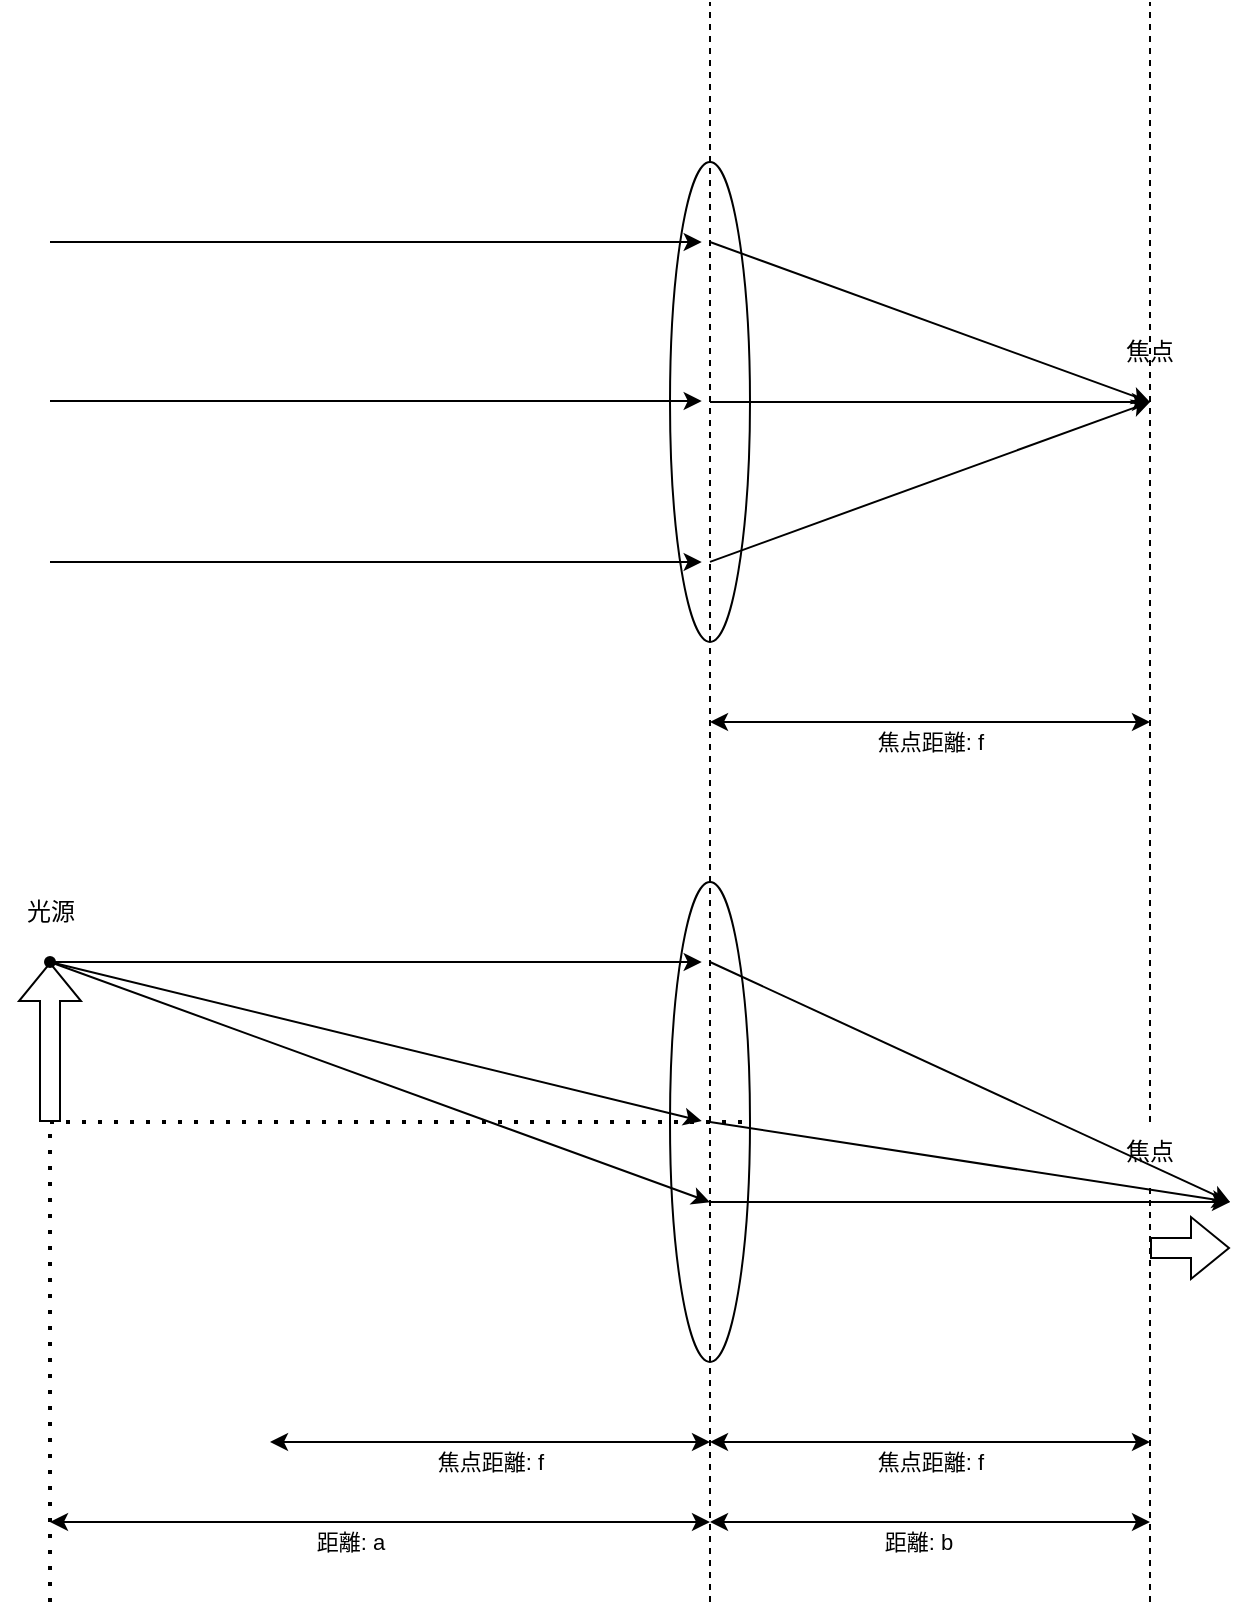 <mxfile version="24.7.17">
  <diagram name="ページ1" id="jfSR7b8Io87XvGa51qNq">
    <mxGraphModel dx="954" dy="622" grid="1" gridSize="10" guides="1" tooltips="1" connect="1" arrows="1" fold="1" page="1" pageScale="1" pageWidth="827" pageHeight="1169" math="0" shadow="0">
      <root>
        <mxCell id="0" />
        <mxCell id="1" parent="0" />
        <mxCell id="CxT9KoslfKU7W_g5vNrx-1" value="" style="ellipse;whiteSpace=wrap;html=1;" vertex="1" parent="1">
          <mxGeometry x="400" y="160" width="40" height="240" as="geometry" />
        </mxCell>
        <mxCell id="CxT9KoslfKU7W_g5vNrx-2" value="" style="endArrow=classic;html=1;rounded=0;entryX=0;entryY=0;entryDx=0;entryDy=0;" edge="1" parent="1">
          <mxGeometry width="50" height="50" relative="1" as="geometry">
            <mxPoint x="90" y="200" as="sourcePoint" />
            <mxPoint x="415.858" y="199.997" as="targetPoint" />
          </mxGeometry>
        </mxCell>
        <mxCell id="CxT9KoslfKU7W_g5vNrx-3" value="" style="endArrow=classic;html=1;rounded=0;entryX=0;entryY=0;entryDx=0;entryDy=0;" edge="1" parent="1">
          <mxGeometry width="50" height="50" relative="1" as="geometry">
            <mxPoint x="90" y="279.5" as="sourcePoint" />
            <mxPoint x="415.858" y="279.497" as="targetPoint" />
          </mxGeometry>
        </mxCell>
        <mxCell id="CxT9KoslfKU7W_g5vNrx-4" value="" style="endArrow=classic;html=1;rounded=0;entryX=0;entryY=0;entryDx=0;entryDy=0;" edge="1" parent="1">
          <mxGeometry width="50" height="50" relative="1" as="geometry">
            <mxPoint x="90" y="360" as="sourcePoint" />
            <mxPoint x="415.858" y="359.997" as="targetPoint" />
          </mxGeometry>
        </mxCell>
        <mxCell id="CxT9KoslfKU7W_g5vNrx-5" value="" style="endArrow=classic;html=1;rounded=0;" edge="1" parent="1">
          <mxGeometry width="50" height="50" relative="1" as="geometry">
            <mxPoint x="420" y="200" as="sourcePoint" />
            <mxPoint x="640" y="280" as="targetPoint" />
          </mxGeometry>
        </mxCell>
        <mxCell id="CxT9KoslfKU7W_g5vNrx-6" value="" style="endArrow=classic;html=1;rounded=0;exitX=0.5;exitY=0.833;exitDx=0;exitDy=0;exitPerimeter=0;" edge="1" parent="1" source="CxT9KoslfKU7W_g5vNrx-1">
          <mxGeometry width="50" height="50" relative="1" as="geometry">
            <mxPoint x="430" y="210" as="sourcePoint" />
            <mxPoint x="640" y="280" as="targetPoint" />
          </mxGeometry>
        </mxCell>
        <mxCell id="CxT9KoslfKU7W_g5vNrx-8" value="焦点" style="text;html=1;align=center;verticalAlign=middle;whiteSpace=wrap;rounded=0;" vertex="1" parent="1">
          <mxGeometry x="610" y="240" width="60" height="30" as="geometry" />
        </mxCell>
        <mxCell id="CxT9KoslfKU7W_g5vNrx-7" value="" style="endArrow=classic;html=1;rounded=0;exitX=0.5;exitY=0.5;exitDx=0;exitDy=0;exitPerimeter=0;" edge="1" parent="1" source="CxT9KoslfKU7W_g5vNrx-1">
          <mxGeometry width="50" height="50" relative="1" as="geometry">
            <mxPoint x="430" y="210" as="sourcePoint" />
            <mxPoint x="640" y="280" as="targetPoint" />
          </mxGeometry>
        </mxCell>
        <mxCell id="CxT9KoslfKU7W_g5vNrx-10" value="" style="endArrow=classic;startArrow=classic;html=1;rounded=0;" edge="1" parent="1">
          <mxGeometry width="50" height="50" relative="1" as="geometry">
            <mxPoint x="420" y="440" as="sourcePoint" />
            <mxPoint x="640" y="440" as="targetPoint" />
          </mxGeometry>
        </mxCell>
        <mxCell id="CxT9KoslfKU7W_g5vNrx-12" value="焦点距離: f" style="edgeLabel;html=1;align=center;verticalAlign=middle;resizable=0;points=[];" vertex="1" connectable="0" parent="CxT9KoslfKU7W_g5vNrx-10">
          <mxGeometry x="0.118" y="-4" relative="1" as="geometry">
            <mxPoint x="-13" y="6" as="offset" />
          </mxGeometry>
        </mxCell>
        <mxCell id="CxT9KoslfKU7W_g5vNrx-13" value="" style="ellipse;whiteSpace=wrap;html=1;" vertex="1" parent="1">
          <mxGeometry x="400" y="520" width="40" height="240" as="geometry" />
        </mxCell>
        <mxCell id="CxT9KoslfKU7W_g5vNrx-11" value="" style="endArrow=none;dashed=1;html=1;rounded=0;" edge="1" parent="1" source="CxT9KoslfKU7W_g5vNrx-19">
          <mxGeometry width="50" height="50" relative="1" as="geometry">
            <mxPoint x="640" y="880" as="sourcePoint" />
            <mxPoint x="640" y="80" as="targetPoint" />
          </mxGeometry>
        </mxCell>
        <mxCell id="CxT9KoslfKU7W_g5vNrx-14" value="" style="endArrow=classic;html=1;rounded=0;entryX=0;entryY=0;entryDx=0;entryDy=0;" edge="1" parent="1">
          <mxGeometry width="50" height="50" relative="1" as="geometry">
            <mxPoint x="90" y="560" as="sourcePoint" />
            <mxPoint x="415.858" y="559.997" as="targetPoint" />
          </mxGeometry>
        </mxCell>
        <mxCell id="CxT9KoslfKU7W_g5vNrx-15" value="" style="endArrow=classic;html=1;rounded=0;entryX=0;entryY=0;entryDx=0;entryDy=0;" edge="1" parent="1" source="CxT9KoslfKU7W_g5vNrx-22">
          <mxGeometry width="50" height="50" relative="1" as="geometry">
            <mxPoint x="90" y="639.5" as="sourcePoint" />
            <mxPoint x="415.858" y="639.497" as="targetPoint" />
          </mxGeometry>
        </mxCell>
        <mxCell id="CxT9KoslfKU7W_g5vNrx-16" value="" style="endArrow=classic;html=1;rounded=0;entryX=0.5;entryY=0.667;entryDx=0;entryDy=0;entryPerimeter=0;" edge="1" parent="1" source="CxT9KoslfKU7W_g5vNrx-22" target="CxT9KoslfKU7W_g5vNrx-13">
          <mxGeometry width="50" height="50" relative="1" as="geometry">
            <mxPoint x="90" y="720" as="sourcePoint" />
            <mxPoint x="415.858" y="719.997" as="targetPoint" />
          </mxGeometry>
        </mxCell>
        <mxCell id="CxT9KoslfKU7W_g5vNrx-17" value="" style="endArrow=classic;html=1;rounded=0;" edge="1" parent="1">
          <mxGeometry width="50" height="50" relative="1" as="geometry">
            <mxPoint x="420" y="560" as="sourcePoint" />
            <mxPoint x="680" y="680" as="targetPoint" />
          </mxGeometry>
        </mxCell>
        <mxCell id="CxT9KoslfKU7W_g5vNrx-18" value="" style="endArrow=classic;html=1;rounded=0;" edge="1" parent="1">
          <mxGeometry width="50" height="50" relative="1" as="geometry">
            <mxPoint x="420" y="680" as="sourcePoint" />
            <mxPoint x="680" y="680" as="targetPoint" />
          </mxGeometry>
        </mxCell>
        <mxCell id="CxT9KoslfKU7W_g5vNrx-20" value="" style="endArrow=classic;html=1;rounded=0;exitX=0.5;exitY=0.5;exitDx=0;exitDy=0;exitPerimeter=0;" edge="1" parent="1" source="CxT9KoslfKU7W_g5vNrx-13">
          <mxGeometry width="50" height="50" relative="1" as="geometry">
            <mxPoint x="430" y="570" as="sourcePoint" />
            <mxPoint x="680" y="680" as="targetPoint" />
          </mxGeometry>
        </mxCell>
        <mxCell id="CxT9KoslfKU7W_g5vNrx-22" value="" style="shape=waypoint;sketch=0;fillStyle=solid;size=6;pointerEvents=1;points=[];fillColor=none;resizable=0;rotatable=0;perimeter=centerPerimeter;snapToPoint=1;" vertex="1" parent="1">
          <mxGeometry x="80" y="550" width="20" height="20" as="geometry" />
        </mxCell>
        <mxCell id="CxT9KoslfKU7W_g5vNrx-24" value="" style="endArrow=classic;startArrow=classic;html=1;rounded=0;" edge="1" parent="1">
          <mxGeometry width="50" height="50" relative="1" as="geometry">
            <mxPoint x="420" y="800" as="sourcePoint" />
            <mxPoint x="640" y="800" as="targetPoint" />
          </mxGeometry>
        </mxCell>
        <mxCell id="CxT9KoslfKU7W_g5vNrx-25" value="焦点距離: f" style="edgeLabel;html=1;align=center;verticalAlign=middle;resizable=0;points=[];" vertex="1" connectable="0" parent="CxT9KoslfKU7W_g5vNrx-24">
          <mxGeometry x="0.118" y="-4" relative="1" as="geometry">
            <mxPoint x="-13" y="6" as="offset" />
          </mxGeometry>
        </mxCell>
        <mxCell id="CxT9KoslfKU7W_g5vNrx-26" value="光源" style="text;html=1;align=center;verticalAlign=middle;resizable=0;points=[];autosize=1;strokeColor=none;fillColor=none;" vertex="1" parent="1">
          <mxGeometry x="65" y="520" width="50" height="30" as="geometry" />
        </mxCell>
        <mxCell id="CxT9KoslfKU7W_g5vNrx-27" value="" style="endArrow=none;dashed=1;html=1;dashPattern=1 3;strokeWidth=2;rounded=0;" edge="1" parent="1">
          <mxGeometry width="50" height="50" relative="1" as="geometry">
            <mxPoint x="90" y="640" as="sourcePoint" />
            <mxPoint x="440" y="640" as="targetPoint" />
          </mxGeometry>
        </mxCell>
        <mxCell id="CxT9KoslfKU7W_g5vNrx-29" value="" style="shape=flexArrow;endArrow=classic;html=1;rounded=0;entryX=0.4;entryY=1;entryDx=0;entryDy=0;entryPerimeter=0;" edge="1" parent="1" target="CxT9KoslfKU7W_g5vNrx-22">
          <mxGeometry width="50" height="50" relative="1" as="geometry">
            <mxPoint x="90" y="640" as="sourcePoint" />
            <mxPoint x="440" y="640" as="targetPoint" />
          </mxGeometry>
        </mxCell>
        <mxCell id="CxT9KoslfKU7W_g5vNrx-30" value="" style="endArrow=classic;startArrow=classic;html=1;rounded=0;" edge="1" parent="1">
          <mxGeometry width="50" height="50" relative="1" as="geometry">
            <mxPoint x="200" y="800" as="sourcePoint" />
            <mxPoint x="420" y="800" as="targetPoint" />
          </mxGeometry>
        </mxCell>
        <mxCell id="CxT9KoslfKU7W_g5vNrx-31" value="焦点距離: f" style="edgeLabel;html=1;align=center;verticalAlign=middle;resizable=0;points=[];" vertex="1" connectable="0" parent="CxT9KoslfKU7W_g5vNrx-30">
          <mxGeometry x="0.118" y="-4" relative="1" as="geometry">
            <mxPoint x="-13" y="6" as="offset" />
          </mxGeometry>
        </mxCell>
        <mxCell id="CxT9KoslfKU7W_g5vNrx-32" value="" style="shape=flexArrow;endArrow=classic;html=1;rounded=0;" edge="1" parent="1">
          <mxGeometry width="50" height="50" relative="1" as="geometry">
            <mxPoint x="640" y="703" as="sourcePoint" />
            <mxPoint x="680" y="703" as="targetPoint" />
          </mxGeometry>
        </mxCell>
        <mxCell id="CxT9KoslfKU7W_g5vNrx-33" value="" style="endArrow=classic;startArrow=classic;html=1;rounded=0;" edge="1" parent="1">
          <mxGeometry width="50" height="50" relative="1" as="geometry">
            <mxPoint x="420" y="840" as="sourcePoint" />
            <mxPoint x="640" y="840" as="targetPoint" />
          </mxGeometry>
        </mxCell>
        <mxCell id="CxT9KoslfKU7W_g5vNrx-34" value="距離: b" style="edgeLabel;html=1;align=center;verticalAlign=middle;resizable=0;points=[];" vertex="1" connectable="0" parent="CxT9KoslfKU7W_g5vNrx-33">
          <mxGeometry x="-0.2" y="3" relative="1" as="geometry">
            <mxPoint x="16" y="13" as="offset" />
          </mxGeometry>
        </mxCell>
        <mxCell id="CxT9KoslfKU7W_g5vNrx-35" value="" style="endArrow=none;dashed=1;html=1;dashPattern=1 3;strokeWidth=2;rounded=0;" edge="1" parent="1">
          <mxGeometry width="50" height="50" relative="1" as="geometry">
            <mxPoint x="90" y="880" as="sourcePoint" />
            <mxPoint x="90" y="640" as="targetPoint" />
          </mxGeometry>
        </mxCell>
        <mxCell id="CxT9KoslfKU7W_g5vNrx-36" value="" style="endArrow=classic;startArrow=classic;html=1;rounded=0;" edge="1" parent="1">
          <mxGeometry width="50" height="50" relative="1" as="geometry">
            <mxPoint x="90" y="840" as="sourcePoint" />
            <mxPoint x="420" y="840" as="targetPoint" />
          </mxGeometry>
        </mxCell>
        <mxCell id="CxT9KoslfKU7W_g5vNrx-37" value="距離: a" style="edgeLabel;html=1;align=center;verticalAlign=middle;resizable=0;points=[];" vertex="1" connectable="0" parent="CxT9KoslfKU7W_g5vNrx-36">
          <mxGeometry x="-0.067" y="-1" relative="1" as="geometry">
            <mxPoint x="-4" y="9" as="offset" />
          </mxGeometry>
        </mxCell>
        <mxCell id="CxT9KoslfKU7W_g5vNrx-38" value="" style="endArrow=none;dashed=1;html=1;rounded=0;" edge="1" parent="1" target="CxT9KoslfKU7W_g5vNrx-19">
          <mxGeometry width="50" height="50" relative="1" as="geometry">
            <mxPoint x="640" y="880" as="sourcePoint" />
            <mxPoint x="640" y="80" as="targetPoint" />
          </mxGeometry>
        </mxCell>
        <mxCell id="CxT9KoslfKU7W_g5vNrx-19" value="焦点" style="text;html=1;align=center;verticalAlign=middle;whiteSpace=wrap;rounded=0;" vertex="1" parent="1">
          <mxGeometry x="610" y="640" width="60" height="30" as="geometry" />
        </mxCell>
        <mxCell id="CxT9KoslfKU7W_g5vNrx-9" value="" style="endArrow=none;dashed=1;html=1;rounded=0;" edge="1" parent="1">
          <mxGeometry width="50" height="50" relative="1" as="geometry">
            <mxPoint x="420" y="880" as="sourcePoint" />
            <mxPoint x="420" y="80" as="targetPoint" />
          </mxGeometry>
        </mxCell>
      </root>
    </mxGraphModel>
  </diagram>
</mxfile>
